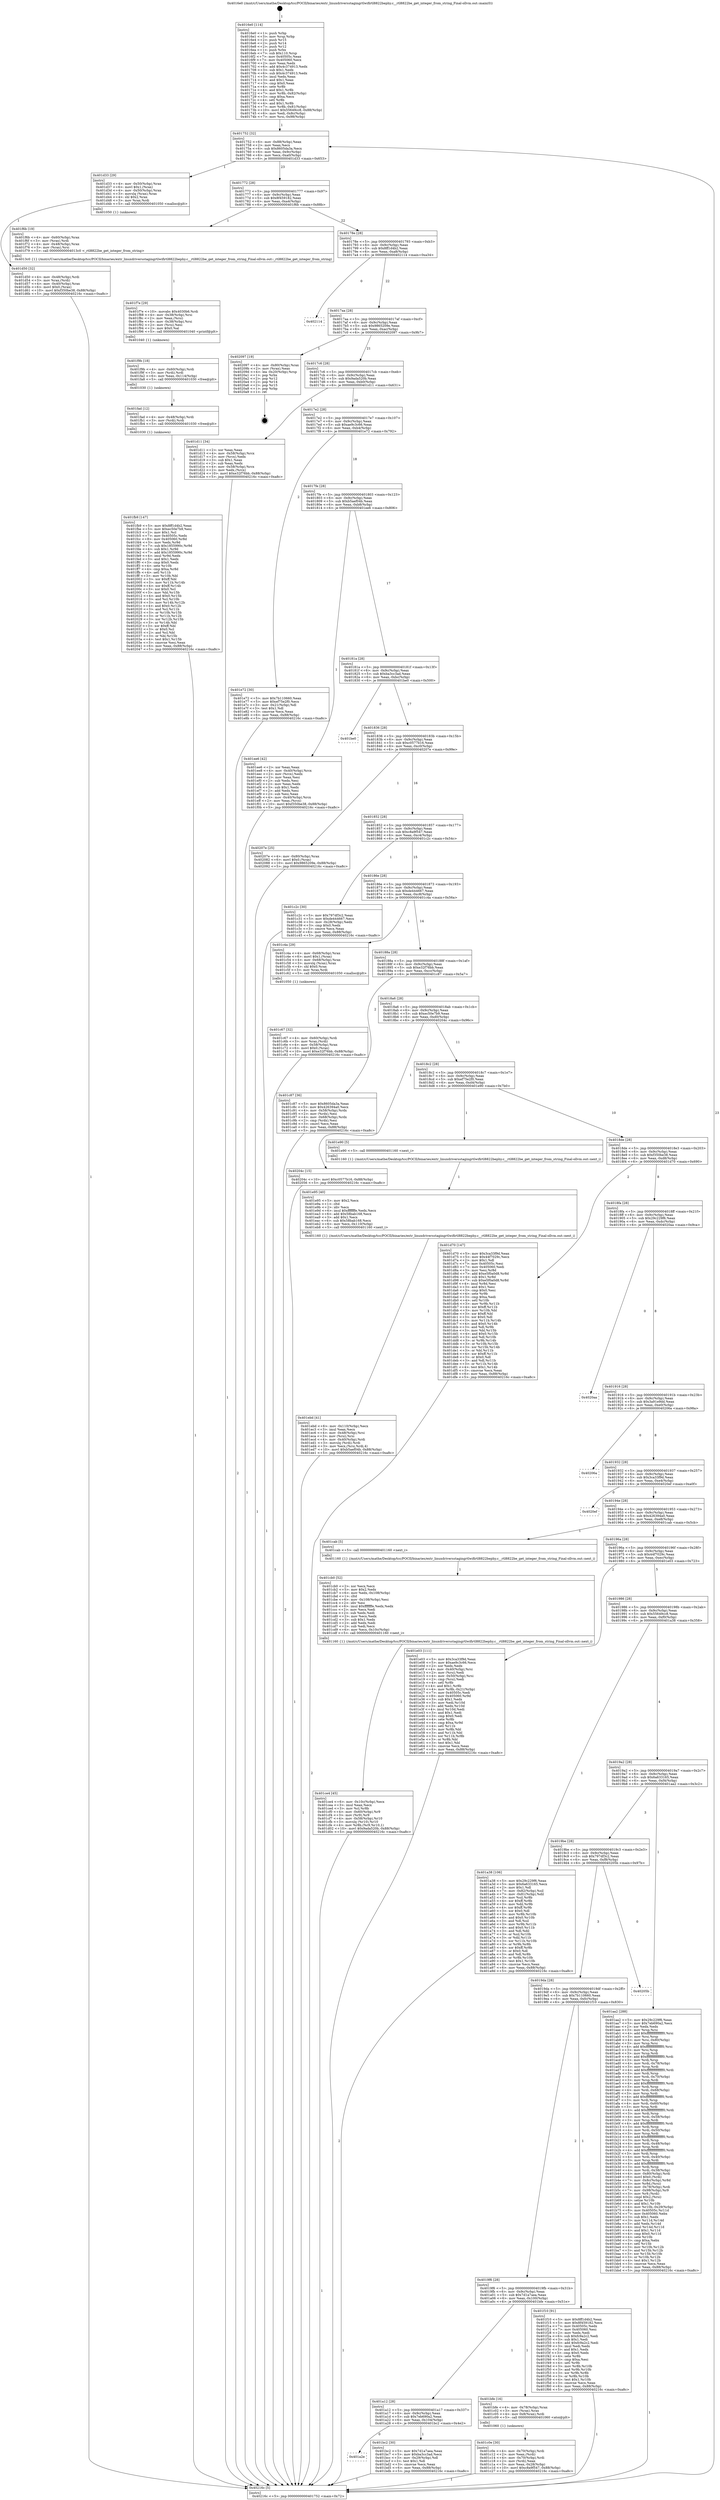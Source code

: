 digraph "0x4016e0" {
  label = "0x4016e0 (/mnt/c/Users/mathe/Desktop/tcc/POCII/binaries/extr_linuxdriversstagingrtlwifirtl8822bephy.c__rtl8822be_get_integer_from_string_Final-ollvm.out::main(0))"
  labelloc = "t"
  node[shape=record]

  Entry [label="",width=0.3,height=0.3,shape=circle,fillcolor=black,style=filled]
  "0x401752" [label="{
     0x401752 [32]\l
     | [instrs]\l
     &nbsp;&nbsp;0x401752 \<+6\>: mov -0x88(%rbp),%eax\l
     &nbsp;&nbsp;0x401758 \<+2\>: mov %eax,%ecx\l
     &nbsp;&nbsp;0x40175a \<+6\>: sub $0x8605da3a,%ecx\l
     &nbsp;&nbsp;0x401760 \<+6\>: mov %eax,-0x9c(%rbp)\l
     &nbsp;&nbsp;0x401766 \<+6\>: mov %ecx,-0xa0(%rbp)\l
     &nbsp;&nbsp;0x40176c \<+6\>: je 0000000000401d33 \<main+0x653\>\l
  }"]
  "0x401d33" [label="{
     0x401d33 [29]\l
     | [instrs]\l
     &nbsp;&nbsp;0x401d33 \<+4\>: mov -0x50(%rbp),%rax\l
     &nbsp;&nbsp;0x401d37 \<+6\>: movl $0x1,(%rax)\l
     &nbsp;&nbsp;0x401d3d \<+4\>: mov -0x50(%rbp),%rax\l
     &nbsp;&nbsp;0x401d41 \<+3\>: movslq (%rax),%rax\l
     &nbsp;&nbsp;0x401d44 \<+4\>: shl $0x2,%rax\l
     &nbsp;&nbsp;0x401d48 \<+3\>: mov %rax,%rdi\l
     &nbsp;&nbsp;0x401d4b \<+5\>: call 0000000000401050 \<malloc@plt\>\l
     | [calls]\l
     &nbsp;&nbsp;0x401050 \{1\} (unknown)\l
  }"]
  "0x401772" [label="{
     0x401772 [28]\l
     | [instrs]\l
     &nbsp;&nbsp;0x401772 \<+5\>: jmp 0000000000401777 \<main+0x97\>\l
     &nbsp;&nbsp;0x401777 \<+6\>: mov -0x9c(%rbp),%eax\l
     &nbsp;&nbsp;0x40177d \<+5\>: sub $0x8f459182,%eax\l
     &nbsp;&nbsp;0x401782 \<+6\>: mov %eax,-0xa4(%rbp)\l
     &nbsp;&nbsp;0x401788 \<+6\>: je 0000000000401f6b \<main+0x88b\>\l
  }"]
  Exit [label="",width=0.3,height=0.3,shape=circle,fillcolor=black,style=filled,peripheries=2]
  "0x401f6b" [label="{
     0x401f6b [19]\l
     | [instrs]\l
     &nbsp;&nbsp;0x401f6b \<+4\>: mov -0x60(%rbp),%rax\l
     &nbsp;&nbsp;0x401f6f \<+3\>: mov (%rax),%rdi\l
     &nbsp;&nbsp;0x401f72 \<+4\>: mov -0x48(%rbp),%rax\l
     &nbsp;&nbsp;0x401f76 \<+3\>: mov (%rax),%rsi\l
     &nbsp;&nbsp;0x401f79 \<+5\>: call 00000000004013c0 \<_rtl8822be_get_integer_from_string\>\l
     | [calls]\l
     &nbsp;&nbsp;0x4013c0 \{1\} (/mnt/c/Users/mathe/Desktop/tcc/POCII/binaries/extr_linuxdriversstagingrtlwifirtl8822bephy.c__rtl8822be_get_integer_from_string_Final-ollvm.out::_rtl8822be_get_integer_from_string)\l
  }"]
  "0x40178e" [label="{
     0x40178e [28]\l
     | [instrs]\l
     &nbsp;&nbsp;0x40178e \<+5\>: jmp 0000000000401793 \<main+0xb3\>\l
     &nbsp;&nbsp;0x401793 \<+6\>: mov -0x9c(%rbp),%eax\l
     &nbsp;&nbsp;0x401799 \<+5\>: sub $0x8ff1d4b2,%eax\l
     &nbsp;&nbsp;0x40179e \<+6\>: mov %eax,-0xa8(%rbp)\l
     &nbsp;&nbsp;0x4017a4 \<+6\>: je 0000000000402114 \<main+0xa34\>\l
  }"]
  "0x401fb9" [label="{
     0x401fb9 [147]\l
     | [instrs]\l
     &nbsp;&nbsp;0x401fb9 \<+5\>: mov $0x8ff1d4b2,%eax\l
     &nbsp;&nbsp;0x401fbe \<+5\>: mov $0xec50e7b9,%esi\l
     &nbsp;&nbsp;0x401fc3 \<+2\>: mov $0x1,%cl\l
     &nbsp;&nbsp;0x401fc5 \<+7\>: mov 0x40505c,%edx\l
     &nbsp;&nbsp;0x401fcc \<+8\>: mov 0x405060,%r8d\l
     &nbsp;&nbsp;0x401fd4 \<+3\>: mov %edx,%r9d\l
     &nbsp;&nbsp;0x401fd7 \<+7\>: sub $0x1855990c,%r9d\l
     &nbsp;&nbsp;0x401fde \<+4\>: sub $0x1,%r9d\l
     &nbsp;&nbsp;0x401fe2 \<+7\>: add $0x1855990c,%r9d\l
     &nbsp;&nbsp;0x401fe9 \<+4\>: imul %r9d,%edx\l
     &nbsp;&nbsp;0x401fed \<+3\>: and $0x1,%edx\l
     &nbsp;&nbsp;0x401ff0 \<+3\>: cmp $0x0,%edx\l
     &nbsp;&nbsp;0x401ff3 \<+4\>: sete %r10b\l
     &nbsp;&nbsp;0x401ff7 \<+4\>: cmp $0xa,%r8d\l
     &nbsp;&nbsp;0x401ffb \<+4\>: setl %r11b\l
     &nbsp;&nbsp;0x401fff \<+3\>: mov %r10b,%bl\l
     &nbsp;&nbsp;0x402002 \<+3\>: xor $0xff,%bl\l
     &nbsp;&nbsp;0x402005 \<+3\>: mov %r11b,%r14b\l
     &nbsp;&nbsp;0x402008 \<+4\>: xor $0xff,%r14b\l
     &nbsp;&nbsp;0x40200c \<+3\>: xor $0x0,%cl\l
     &nbsp;&nbsp;0x40200f \<+3\>: mov %bl,%r15b\l
     &nbsp;&nbsp;0x402012 \<+4\>: and $0x0,%r15b\l
     &nbsp;&nbsp;0x402016 \<+3\>: and %cl,%r10b\l
     &nbsp;&nbsp;0x402019 \<+3\>: mov %r14b,%r12b\l
     &nbsp;&nbsp;0x40201c \<+4\>: and $0x0,%r12b\l
     &nbsp;&nbsp;0x402020 \<+3\>: and %cl,%r11b\l
     &nbsp;&nbsp;0x402023 \<+3\>: or %r10b,%r15b\l
     &nbsp;&nbsp;0x402026 \<+3\>: or %r11b,%r12b\l
     &nbsp;&nbsp;0x402029 \<+3\>: xor %r12b,%r15b\l
     &nbsp;&nbsp;0x40202c \<+3\>: or %r14b,%bl\l
     &nbsp;&nbsp;0x40202f \<+3\>: xor $0xff,%bl\l
     &nbsp;&nbsp;0x402032 \<+3\>: or $0x0,%cl\l
     &nbsp;&nbsp;0x402035 \<+2\>: and %cl,%bl\l
     &nbsp;&nbsp;0x402037 \<+3\>: or %bl,%r15b\l
     &nbsp;&nbsp;0x40203a \<+4\>: test $0x1,%r15b\l
     &nbsp;&nbsp;0x40203e \<+3\>: cmovne %esi,%eax\l
     &nbsp;&nbsp;0x402041 \<+6\>: mov %eax,-0x88(%rbp)\l
     &nbsp;&nbsp;0x402047 \<+5\>: jmp 000000000040216c \<main+0xa8c\>\l
  }"]
  "0x402114" [label="{
     0x402114\l
  }", style=dashed]
  "0x4017aa" [label="{
     0x4017aa [28]\l
     | [instrs]\l
     &nbsp;&nbsp;0x4017aa \<+5\>: jmp 00000000004017af \<main+0xcf\>\l
     &nbsp;&nbsp;0x4017af \<+6\>: mov -0x9c(%rbp),%eax\l
     &nbsp;&nbsp;0x4017b5 \<+5\>: sub $0x9865209e,%eax\l
     &nbsp;&nbsp;0x4017ba \<+6\>: mov %eax,-0xac(%rbp)\l
     &nbsp;&nbsp;0x4017c0 \<+6\>: je 0000000000402097 \<main+0x9b7\>\l
  }"]
  "0x401fad" [label="{
     0x401fad [12]\l
     | [instrs]\l
     &nbsp;&nbsp;0x401fad \<+4\>: mov -0x48(%rbp),%rdi\l
     &nbsp;&nbsp;0x401fb1 \<+3\>: mov (%rdi),%rdi\l
     &nbsp;&nbsp;0x401fb4 \<+5\>: call 0000000000401030 \<free@plt\>\l
     | [calls]\l
     &nbsp;&nbsp;0x401030 \{1\} (unknown)\l
  }"]
  "0x402097" [label="{
     0x402097 [19]\l
     | [instrs]\l
     &nbsp;&nbsp;0x402097 \<+4\>: mov -0x80(%rbp),%rax\l
     &nbsp;&nbsp;0x40209b \<+2\>: mov (%rax),%eax\l
     &nbsp;&nbsp;0x40209d \<+4\>: lea -0x20(%rbp),%rsp\l
     &nbsp;&nbsp;0x4020a1 \<+1\>: pop %rbx\l
     &nbsp;&nbsp;0x4020a2 \<+2\>: pop %r12\l
     &nbsp;&nbsp;0x4020a4 \<+2\>: pop %r14\l
     &nbsp;&nbsp;0x4020a6 \<+2\>: pop %r15\l
     &nbsp;&nbsp;0x4020a8 \<+1\>: pop %rbp\l
     &nbsp;&nbsp;0x4020a9 \<+1\>: ret\l
  }"]
  "0x4017c6" [label="{
     0x4017c6 [28]\l
     | [instrs]\l
     &nbsp;&nbsp;0x4017c6 \<+5\>: jmp 00000000004017cb \<main+0xeb\>\l
     &nbsp;&nbsp;0x4017cb \<+6\>: mov -0x9c(%rbp),%eax\l
     &nbsp;&nbsp;0x4017d1 \<+5\>: sub $0x9ada520b,%eax\l
     &nbsp;&nbsp;0x4017d6 \<+6\>: mov %eax,-0xb0(%rbp)\l
     &nbsp;&nbsp;0x4017dc \<+6\>: je 0000000000401d11 \<main+0x631\>\l
  }"]
  "0x401f9b" [label="{
     0x401f9b [18]\l
     | [instrs]\l
     &nbsp;&nbsp;0x401f9b \<+4\>: mov -0x60(%rbp),%rdi\l
     &nbsp;&nbsp;0x401f9f \<+3\>: mov (%rdi),%rdi\l
     &nbsp;&nbsp;0x401fa2 \<+6\>: mov %eax,-0x114(%rbp)\l
     &nbsp;&nbsp;0x401fa8 \<+5\>: call 0000000000401030 \<free@plt\>\l
     | [calls]\l
     &nbsp;&nbsp;0x401030 \{1\} (unknown)\l
  }"]
  "0x401d11" [label="{
     0x401d11 [34]\l
     | [instrs]\l
     &nbsp;&nbsp;0x401d11 \<+2\>: xor %eax,%eax\l
     &nbsp;&nbsp;0x401d13 \<+4\>: mov -0x58(%rbp),%rcx\l
     &nbsp;&nbsp;0x401d17 \<+2\>: mov (%rcx),%edx\l
     &nbsp;&nbsp;0x401d19 \<+3\>: sub $0x1,%eax\l
     &nbsp;&nbsp;0x401d1c \<+2\>: sub %eax,%edx\l
     &nbsp;&nbsp;0x401d1e \<+4\>: mov -0x58(%rbp),%rcx\l
     &nbsp;&nbsp;0x401d22 \<+2\>: mov %edx,(%rcx)\l
     &nbsp;&nbsp;0x401d24 \<+10\>: movl $0xe32f76bb,-0x88(%rbp)\l
     &nbsp;&nbsp;0x401d2e \<+5\>: jmp 000000000040216c \<main+0xa8c\>\l
  }"]
  "0x4017e2" [label="{
     0x4017e2 [28]\l
     | [instrs]\l
     &nbsp;&nbsp;0x4017e2 \<+5\>: jmp 00000000004017e7 \<main+0x107\>\l
     &nbsp;&nbsp;0x4017e7 \<+6\>: mov -0x9c(%rbp),%eax\l
     &nbsp;&nbsp;0x4017ed \<+5\>: sub $0xae9c3c66,%eax\l
     &nbsp;&nbsp;0x4017f2 \<+6\>: mov %eax,-0xb4(%rbp)\l
     &nbsp;&nbsp;0x4017f8 \<+6\>: je 0000000000401e72 \<main+0x792\>\l
  }"]
  "0x401f7e" [label="{
     0x401f7e [29]\l
     | [instrs]\l
     &nbsp;&nbsp;0x401f7e \<+10\>: movabs $0x4030b6,%rdi\l
     &nbsp;&nbsp;0x401f88 \<+4\>: mov -0x38(%rbp),%rsi\l
     &nbsp;&nbsp;0x401f8c \<+2\>: mov %eax,(%rsi)\l
     &nbsp;&nbsp;0x401f8e \<+4\>: mov -0x38(%rbp),%rsi\l
     &nbsp;&nbsp;0x401f92 \<+2\>: mov (%rsi),%esi\l
     &nbsp;&nbsp;0x401f94 \<+2\>: mov $0x0,%al\l
     &nbsp;&nbsp;0x401f96 \<+5\>: call 0000000000401040 \<printf@plt\>\l
     | [calls]\l
     &nbsp;&nbsp;0x401040 \{1\} (unknown)\l
  }"]
  "0x401e72" [label="{
     0x401e72 [30]\l
     | [instrs]\l
     &nbsp;&nbsp;0x401e72 \<+5\>: mov $0x7b110660,%eax\l
     &nbsp;&nbsp;0x401e77 \<+5\>: mov $0xef75e2f0,%ecx\l
     &nbsp;&nbsp;0x401e7c \<+3\>: mov -0x21(%rbp),%dl\l
     &nbsp;&nbsp;0x401e7f \<+3\>: test $0x1,%dl\l
     &nbsp;&nbsp;0x401e82 \<+3\>: cmovne %ecx,%eax\l
     &nbsp;&nbsp;0x401e85 \<+6\>: mov %eax,-0x88(%rbp)\l
     &nbsp;&nbsp;0x401e8b \<+5\>: jmp 000000000040216c \<main+0xa8c\>\l
  }"]
  "0x4017fe" [label="{
     0x4017fe [28]\l
     | [instrs]\l
     &nbsp;&nbsp;0x4017fe \<+5\>: jmp 0000000000401803 \<main+0x123\>\l
     &nbsp;&nbsp;0x401803 \<+6\>: mov -0x9c(%rbp),%eax\l
     &nbsp;&nbsp;0x401809 \<+5\>: sub $0xb5aef04b,%eax\l
     &nbsp;&nbsp;0x40180e \<+6\>: mov %eax,-0xb8(%rbp)\l
     &nbsp;&nbsp;0x401814 \<+6\>: je 0000000000401ee6 \<main+0x806\>\l
  }"]
  "0x401ebd" [label="{
     0x401ebd [41]\l
     | [instrs]\l
     &nbsp;&nbsp;0x401ebd \<+6\>: mov -0x110(%rbp),%ecx\l
     &nbsp;&nbsp;0x401ec3 \<+3\>: imul %eax,%ecx\l
     &nbsp;&nbsp;0x401ec6 \<+4\>: mov -0x48(%rbp),%rsi\l
     &nbsp;&nbsp;0x401eca \<+3\>: mov (%rsi),%rsi\l
     &nbsp;&nbsp;0x401ecd \<+4\>: mov -0x40(%rbp),%rdi\l
     &nbsp;&nbsp;0x401ed1 \<+3\>: movslq (%rdi),%rdi\l
     &nbsp;&nbsp;0x401ed4 \<+3\>: mov %ecx,(%rsi,%rdi,4)\l
     &nbsp;&nbsp;0x401ed7 \<+10\>: movl $0xb5aef04b,-0x88(%rbp)\l
     &nbsp;&nbsp;0x401ee1 \<+5\>: jmp 000000000040216c \<main+0xa8c\>\l
  }"]
  "0x401ee6" [label="{
     0x401ee6 [42]\l
     | [instrs]\l
     &nbsp;&nbsp;0x401ee6 \<+2\>: xor %eax,%eax\l
     &nbsp;&nbsp;0x401ee8 \<+4\>: mov -0x40(%rbp),%rcx\l
     &nbsp;&nbsp;0x401eec \<+2\>: mov (%rcx),%edx\l
     &nbsp;&nbsp;0x401eee \<+2\>: mov %eax,%esi\l
     &nbsp;&nbsp;0x401ef0 \<+2\>: sub %edx,%esi\l
     &nbsp;&nbsp;0x401ef2 \<+2\>: mov %eax,%edx\l
     &nbsp;&nbsp;0x401ef4 \<+3\>: sub $0x1,%edx\l
     &nbsp;&nbsp;0x401ef7 \<+2\>: add %edx,%esi\l
     &nbsp;&nbsp;0x401ef9 \<+2\>: sub %esi,%eax\l
     &nbsp;&nbsp;0x401efb \<+4\>: mov -0x40(%rbp),%rcx\l
     &nbsp;&nbsp;0x401eff \<+2\>: mov %eax,(%rcx)\l
     &nbsp;&nbsp;0x401f01 \<+10\>: movl $0xf350be38,-0x88(%rbp)\l
     &nbsp;&nbsp;0x401f0b \<+5\>: jmp 000000000040216c \<main+0xa8c\>\l
  }"]
  "0x40181a" [label="{
     0x40181a [28]\l
     | [instrs]\l
     &nbsp;&nbsp;0x40181a \<+5\>: jmp 000000000040181f \<main+0x13f\>\l
     &nbsp;&nbsp;0x40181f \<+6\>: mov -0x9c(%rbp),%eax\l
     &nbsp;&nbsp;0x401825 \<+5\>: sub $0xba3cc3ad,%eax\l
     &nbsp;&nbsp;0x40182a \<+6\>: mov %eax,-0xbc(%rbp)\l
     &nbsp;&nbsp;0x401830 \<+6\>: je 0000000000401be0 \<main+0x500\>\l
  }"]
  "0x401e95" [label="{
     0x401e95 [40]\l
     | [instrs]\l
     &nbsp;&nbsp;0x401e95 \<+5\>: mov $0x2,%ecx\l
     &nbsp;&nbsp;0x401e9a \<+1\>: cltd\l
     &nbsp;&nbsp;0x401e9b \<+2\>: idiv %ecx\l
     &nbsp;&nbsp;0x401e9d \<+6\>: imul $0xfffffffe,%edx,%ecx\l
     &nbsp;&nbsp;0x401ea3 \<+6\>: add $0x58bab168,%ecx\l
     &nbsp;&nbsp;0x401ea9 \<+3\>: add $0x1,%ecx\l
     &nbsp;&nbsp;0x401eac \<+6\>: sub $0x58bab168,%ecx\l
     &nbsp;&nbsp;0x401eb2 \<+6\>: mov %ecx,-0x110(%rbp)\l
     &nbsp;&nbsp;0x401eb8 \<+5\>: call 0000000000401160 \<next_i\>\l
     | [calls]\l
     &nbsp;&nbsp;0x401160 \{1\} (/mnt/c/Users/mathe/Desktop/tcc/POCII/binaries/extr_linuxdriversstagingrtlwifirtl8822bephy.c__rtl8822be_get_integer_from_string_Final-ollvm.out::next_i)\l
  }"]
  "0x401be0" [label="{
     0x401be0\l
  }", style=dashed]
  "0x401836" [label="{
     0x401836 [28]\l
     | [instrs]\l
     &nbsp;&nbsp;0x401836 \<+5\>: jmp 000000000040183b \<main+0x15b\>\l
     &nbsp;&nbsp;0x40183b \<+6\>: mov -0x9c(%rbp),%eax\l
     &nbsp;&nbsp;0x401841 \<+5\>: sub $0xc0577b16,%eax\l
     &nbsp;&nbsp;0x401846 \<+6\>: mov %eax,-0xc0(%rbp)\l
     &nbsp;&nbsp;0x40184c \<+6\>: je 000000000040207e \<main+0x99e\>\l
  }"]
  "0x401d50" [label="{
     0x401d50 [32]\l
     | [instrs]\l
     &nbsp;&nbsp;0x401d50 \<+4\>: mov -0x48(%rbp),%rdi\l
     &nbsp;&nbsp;0x401d54 \<+3\>: mov %rax,(%rdi)\l
     &nbsp;&nbsp;0x401d57 \<+4\>: mov -0x40(%rbp),%rax\l
     &nbsp;&nbsp;0x401d5b \<+6\>: movl $0x0,(%rax)\l
     &nbsp;&nbsp;0x401d61 \<+10\>: movl $0xf350be38,-0x88(%rbp)\l
     &nbsp;&nbsp;0x401d6b \<+5\>: jmp 000000000040216c \<main+0xa8c\>\l
  }"]
  "0x40207e" [label="{
     0x40207e [25]\l
     | [instrs]\l
     &nbsp;&nbsp;0x40207e \<+4\>: mov -0x80(%rbp),%rax\l
     &nbsp;&nbsp;0x402082 \<+6\>: movl $0x0,(%rax)\l
     &nbsp;&nbsp;0x402088 \<+10\>: movl $0x9865209e,-0x88(%rbp)\l
     &nbsp;&nbsp;0x402092 \<+5\>: jmp 000000000040216c \<main+0xa8c\>\l
  }"]
  "0x401852" [label="{
     0x401852 [28]\l
     | [instrs]\l
     &nbsp;&nbsp;0x401852 \<+5\>: jmp 0000000000401857 \<main+0x177\>\l
     &nbsp;&nbsp;0x401857 \<+6\>: mov -0x9c(%rbp),%eax\l
     &nbsp;&nbsp;0x40185d \<+5\>: sub $0xc8a9f547,%eax\l
     &nbsp;&nbsp;0x401862 \<+6\>: mov %eax,-0xc4(%rbp)\l
     &nbsp;&nbsp;0x401868 \<+6\>: je 0000000000401c2c \<main+0x54c\>\l
  }"]
  "0x401ce4" [label="{
     0x401ce4 [45]\l
     | [instrs]\l
     &nbsp;&nbsp;0x401ce4 \<+6\>: mov -0x10c(%rbp),%ecx\l
     &nbsp;&nbsp;0x401cea \<+3\>: imul %eax,%ecx\l
     &nbsp;&nbsp;0x401ced \<+3\>: mov %cl,%r8b\l
     &nbsp;&nbsp;0x401cf0 \<+4\>: mov -0x60(%rbp),%r9\l
     &nbsp;&nbsp;0x401cf4 \<+3\>: mov (%r9),%r9\l
     &nbsp;&nbsp;0x401cf7 \<+4\>: mov -0x58(%rbp),%r10\l
     &nbsp;&nbsp;0x401cfb \<+3\>: movslq (%r10),%r10\l
     &nbsp;&nbsp;0x401cfe \<+4\>: mov %r8b,(%r9,%r10,1)\l
     &nbsp;&nbsp;0x401d02 \<+10\>: movl $0x9ada520b,-0x88(%rbp)\l
     &nbsp;&nbsp;0x401d0c \<+5\>: jmp 000000000040216c \<main+0xa8c\>\l
  }"]
  "0x401c2c" [label="{
     0x401c2c [30]\l
     | [instrs]\l
     &nbsp;&nbsp;0x401c2c \<+5\>: mov $0x797df3c2,%eax\l
     &nbsp;&nbsp;0x401c31 \<+5\>: mov $0xde444667,%ecx\l
     &nbsp;&nbsp;0x401c36 \<+3\>: mov -0x28(%rbp),%edx\l
     &nbsp;&nbsp;0x401c39 \<+3\>: cmp $0x0,%edx\l
     &nbsp;&nbsp;0x401c3c \<+3\>: cmove %ecx,%eax\l
     &nbsp;&nbsp;0x401c3f \<+6\>: mov %eax,-0x88(%rbp)\l
     &nbsp;&nbsp;0x401c45 \<+5\>: jmp 000000000040216c \<main+0xa8c\>\l
  }"]
  "0x40186e" [label="{
     0x40186e [28]\l
     | [instrs]\l
     &nbsp;&nbsp;0x40186e \<+5\>: jmp 0000000000401873 \<main+0x193\>\l
     &nbsp;&nbsp;0x401873 \<+6\>: mov -0x9c(%rbp),%eax\l
     &nbsp;&nbsp;0x401879 \<+5\>: sub $0xde444667,%eax\l
     &nbsp;&nbsp;0x40187e \<+6\>: mov %eax,-0xc8(%rbp)\l
     &nbsp;&nbsp;0x401884 \<+6\>: je 0000000000401c4a \<main+0x56a\>\l
  }"]
  "0x401cb0" [label="{
     0x401cb0 [52]\l
     | [instrs]\l
     &nbsp;&nbsp;0x401cb0 \<+2\>: xor %ecx,%ecx\l
     &nbsp;&nbsp;0x401cb2 \<+5\>: mov $0x2,%edx\l
     &nbsp;&nbsp;0x401cb7 \<+6\>: mov %edx,-0x108(%rbp)\l
     &nbsp;&nbsp;0x401cbd \<+1\>: cltd\l
     &nbsp;&nbsp;0x401cbe \<+6\>: mov -0x108(%rbp),%esi\l
     &nbsp;&nbsp;0x401cc4 \<+2\>: idiv %esi\l
     &nbsp;&nbsp;0x401cc6 \<+6\>: imul $0xfffffffe,%edx,%edx\l
     &nbsp;&nbsp;0x401ccc \<+2\>: mov %ecx,%edi\l
     &nbsp;&nbsp;0x401cce \<+2\>: sub %edx,%edi\l
     &nbsp;&nbsp;0x401cd0 \<+2\>: mov %ecx,%edx\l
     &nbsp;&nbsp;0x401cd2 \<+3\>: sub $0x1,%edx\l
     &nbsp;&nbsp;0x401cd5 \<+2\>: add %edx,%edi\l
     &nbsp;&nbsp;0x401cd7 \<+2\>: sub %edi,%ecx\l
     &nbsp;&nbsp;0x401cd9 \<+6\>: mov %ecx,-0x10c(%rbp)\l
     &nbsp;&nbsp;0x401cdf \<+5\>: call 0000000000401160 \<next_i\>\l
     | [calls]\l
     &nbsp;&nbsp;0x401160 \{1\} (/mnt/c/Users/mathe/Desktop/tcc/POCII/binaries/extr_linuxdriversstagingrtlwifirtl8822bephy.c__rtl8822be_get_integer_from_string_Final-ollvm.out::next_i)\l
  }"]
  "0x401c4a" [label="{
     0x401c4a [29]\l
     | [instrs]\l
     &nbsp;&nbsp;0x401c4a \<+4\>: mov -0x68(%rbp),%rax\l
     &nbsp;&nbsp;0x401c4e \<+6\>: movl $0x1,(%rax)\l
     &nbsp;&nbsp;0x401c54 \<+4\>: mov -0x68(%rbp),%rax\l
     &nbsp;&nbsp;0x401c58 \<+3\>: movslq (%rax),%rax\l
     &nbsp;&nbsp;0x401c5b \<+4\>: shl $0x0,%rax\l
     &nbsp;&nbsp;0x401c5f \<+3\>: mov %rax,%rdi\l
     &nbsp;&nbsp;0x401c62 \<+5\>: call 0000000000401050 \<malloc@plt\>\l
     | [calls]\l
     &nbsp;&nbsp;0x401050 \{1\} (unknown)\l
  }"]
  "0x40188a" [label="{
     0x40188a [28]\l
     | [instrs]\l
     &nbsp;&nbsp;0x40188a \<+5\>: jmp 000000000040188f \<main+0x1af\>\l
     &nbsp;&nbsp;0x40188f \<+6\>: mov -0x9c(%rbp),%eax\l
     &nbsp;&nbsp;0x401895 \<+5\>: sub $0xe32f76bb,%eax\l
     &nbsp;&nbsp;0x40189a \<+6\>: mov %eax,-0xcc(%rbp)\l
     &nbsp;&nbsp;0x4018a0 \<+6\>: je 0000000000401c87 \<main+0x5a7\>\l
  }"]
  "0x401c67" [label="{
     0x401c67 [32]\l
     | [instrs]\l
     &nbsp;&nbsp;0x401c67 \<+4\>: mov -0x60(%rbp),%rdi\l
     &nbsp;&nbsp;0x401c6b \<+3\>: mov %rax,(%rdi)\l
     &nbsp;&nbsp;0x401c6e \<+4\>: mov -0x58(%rbp),%rax\l
     &nbsp;&nbsp;0x401c72 \<+6\>: movl $0x0,(%rax)\l
     &nbsp;&nbsp;0x401c78 \<+10\>: movl $0xe32f76bb,-0x88(%rbp)\l
     &nbsp;&nbsp;0x401c82 \<+5\>: jmp 000000000040216c \<main+0xa8c\>\l
  }"]
  "0x401c87" [label="{
     0x401c87 [36]\l
     | [instrs]\l
     &nbsp;&nbsp;0x401c87 \<+5\>: mov $0x8605da3a,%eax\l
     &nbsp;&nbsp;0x401c8c \<+5\>: mov $0x426394a0,%ecx\l
     &nbsp;&nbsp;0x401c91 \<+4\>: mov -0x58(%rbp),%rdx\l
     &nbsp;&nbsp;0x401c95 \<+2\>: mov (%rdx),%esi\l
     &nbsp;&nbsp;0x401c97 \<+4\>: mov -0x68(%rbp),%rdx\l
     &nbsp;&nbsp;0x401c9b \<+2\>: cmp (%rdx),%esi\l
     &nbsp;&nbsp;0x401c9d \<+3\>: cmovl %ecx,%eax\l
     &nbsp;&nbsp;0x401ca0 \<+6\>: mov %eax,-0x88(%rbp)\l
     &nbsp;&nbsp;0x401ca6 \<+5\>: jmp 000000000040216c \<main+0xa8c\>\l
  }"]
  "0x4018a6" [label="{
     0x4018a6 [28]\l
     | [instrs]\l
     &nbsp;&nbsp;0x4018a6 \<+5\>: jmp 00000000004018ab \<main+0x1cb\>\l
     &nbsp;&nbsp;0x4018ab \<+6\>: mov -0x9c(%rbp),%eax\l
     &nbsp;&nbsp;0x4018b1 \<+5\>: sub $0xec50e7b9,%eax\l
     &nbsp;&nbsp;0x4018b6 \<+6\>: mov %eax,-0xd0(%rbp)\l
     &nbsp;&nbsp;0x4018bc \<+6\>: je 000000000040204c \<main+0x96c\>\l
  }"]
  "0x401c0e" [label="{
     0x401c0e [30]\l
     | [instrs]\l
     &nbsp;&nbsp;0x401c0e \<+4\>: mov -0x70(%rbp),%rdi\l
     &nbsp;&nbsp;0x401c12 \<+2\>: mov %eax,(%rdi)\l
     &nbsp;&nbsp;0x401c14 \<+4\>: mov -0x70(%rbp),%rdi\l
     &nbsp;&nbsp;0x401c18 \<+2\>: mov (%rdi),%eax\l
     &nbsp;&nbsp;0x401c1a \<+3\>: mov %eax,-0x28(%rbp)\l
     &nbsp;&nbsp;0x401c1d \<+10\>: movl $0xc8a9f547,-0x88(%rbp)\l
     &nbsp;&nbsp;0x401c27 \<+5\>: jmp 000000000040216c \<main+0xa8c\>\l
  }"]
  "0x40204c" [label="{
     0x40204c [15]\l
     | [instrs]\l
     &nbsp;&nbsp;0x40204c \<+10\>: movl $0xc0577b16,-0x88(%rbp)\l
     &nbsp;&nbsp;0x402056 \<+5\>: jmp 000000000040216c \<main+0xa8c\>\l
  }"]
  "0x4018c2" [label="{
     0x4018c2 [28]\l
     | [instrs]\l
     &nbsp;&nbsp;0x4018c2 \<+5\>: jmp 00000000004018c7 \<main+0x1e7\>\l
     &nbsp;&nbsp;0x4018c7 \<+6\>: mov -0x9c(%rbp),%eax\l
     &nbsp;&nbsp;0x4018cd \<+5\>: sub $0xef75e2f0,%eax\l
     &nbsp;&nbsp;0x4018d2 \<+6\>: mov %eax,-0xd4(%rbp)\l
     &nbsp;&nbsp;0x4018d8 \<+6\>: je 0000000000401e90 \<main+0x7b0\>\l
  }"]
  "0x401a2e" [label="{
     0x401a2e\l
  }", style=dashed]
  "0x401e90" [label="{
     0x401e90 [5]\l
     | [instrs]\l
     &nbsp;&nbsp;0x401e90 \<+5\>: call 0000000000401160 \<next_i\>\l
     | [calls]\l
     &nbsp;&nbsp;0x401160 \{1\} (/mnt/c/Users/mathe/Desktop/tcc/POCII/binaries/extr_linuxdriversstagingrtlwifirtl8822bephy.c__rtl8822be_get_integer_from_string_Final-ollvm.out::next_i)\l
  }"]
  "0x4018de" [label="{
     0x4018de [28]\l
     | [instrs]\l
     &nbsp;&nbsp;0x4018de \<+5\>: jmp 00000000004018e3 \<main+0x203\>\l
     &nbsp;&nbsp;0x4018e3 \<+6\>: mov -0x9c(%rbp),%eax\l
     &nbsp;&nbsp;0x4018e9 \<+5\>: sub $0xf350be38,%eax\l
     &nbsp;&nbsp;0x4018ee \<+6\>: mov %eax,-0xd8(%rbp)\l
     &nbsp;&nbsp;0x4018f4 \<+6\>: je 0000000000401d70 \<main+0x690\>\l
  }"]
  "0x401bc2" [label="{
     0x401bc2 [30]\l
     | [instrs]\l
     &nbsp;&nbsp;0x401bc2 \<+5\>: mov $0x7d1a7aea,%eax\l
     &nbsp;&nbsp;0x401bc7 \<+5\>: mov $0xba3cc3ad,%ecx\l
     &nbsp;&nbsp;0x401bcc \<+3\>: mov -0x29(%rbp),%dl\l
     &nbsp;&nbsp;0x401bcf \<+3\>: test $0x1,%dl\l
     &nbsp;&nbsp;0x401bd2 \<+3\>: cmovne %ecx,%eax\l
     &nbsp;&nbsp;0x401bd5 \<+6\>: mov %eax,-0x88(%rbp)\l
     &nbsp;&nbsp;0x401bdb \<+5\>: jmp 000000000040216c \<main+0xa8c\>\l
  }"]
  "0x401d70" [label="{
     0x401d70 [147]\l
     | [instrs]\l
     &nbsp;&nbsp;0x401d70 \<+5\>: mov $0x3ca33f9d,%eax\l
     &nbsp;&nbsp;0x401d75 \<+5\>: mov $0x44f7029c,%ecx\l
     &nbsp;&nbsp;0x401d7a \<+2\>: mov $0x1,%dl\l
     &nbsp;&nbsp;0x401d7c \<+7\>: mov 0x40505c,%esi\l
     &nbsp;&nbsp;0x401d83 \<+7\>: mov 0x405060,%edi\l
     &nbsp;&nbsp;0x401d8a \<+3\>: mov %esi,%r8d\l
     &nbsp;&nbsp;0x401d8d \<+7\>: add $0xe5f0a0d8,%r8d\l
     &nbsp;&nbsp;0x401d94 \<+4\>: sub $0x1,%r8d\l
     &nbsp;&nbsp;0x401d98 \<+7\>: sub $0xe5f0a0d8,%r8d\l
     &nbsp;&nbsp;0x401d9f \<+4\>: imul %r8d,%esi\l
     &nbsp;&nbsp;0x401da3 \<+3\>: and $0x1,%esi\l
     &nbsp;&nbsp;0x401da6 \<+3\>: cmp $0x0,%esi\l
     &nbsp;&nbsp;0x401da9 \<+4\>: sete %r9b\l
     &nbsp;&nbsp;0x401dad \<+3\>: cmp $0xa,%edi\l
     &nbsp;&nbsp;0x401db0 \<+4\>: setl %r10b\l
     &nbsp;&nbsp;0x401db4 \<+3\>: mov %r9b,%r11b\l
     &nbsp;&nbsp;0x401db7 \<+4\>: xor $0xff,%r11b\l
     &nbsp;&nbsp;0x401dbb \<+3\>: mov %r10b,%bl\l
     &nbsp;&nbsp;0x401dbe \<+3\>: xor $0xff,%bl\l
     &nbsp;&nbsp;0x401dc1 \<+3\>: xor $0x0,%dl\l
     &nbsp;&nbsp;0x401dc4 \<+3\>: mov %r11b,%r14b\l
     &nbsp;&nbsp;0x401dc7 \<+4\>: and $0x0,%r14b\l
     &nbsp;&nbsp;0x401dcb \<+3\>: and %dl,%r9b\l
     &nbsp;&nbsp;0x401dce \<+3\>: mov %bl,%r15b\l
     &nbsp;&nbsp;0x401dd1 \<+4\>: and $0x0,%r15b\l
     &nbsp;&nbsp;0x401dd5 \<+3\>: and %dl,%r10b\l
     &nbsp;&nbsp;0x401dd8 \<+3\>: or %r9b,%r14b\l
     &nbsp;&nbsp;0x401ddb \<+3\>: or %r10b,%r15b\l
     &nbsp;&nbsp;0x401dde \<+3\>: xor %r15b,%r14b\l
     &nbsp;&nbsp;0x401de1 \<+3\>: or %bl,%r11b\l
     &nbsp;&nbsp;0x401de4 \<+4\>: xor $0xff,%r11b\l
     &nbsp;&nbsp;0x401de8 \<+3\>: or $0x0,%dl\l
     &nbsp;&nbsp;0x401deb \<+3\>: and %dl,%r11b\l
     &nbsp;&nbsp;0x401dee \<+3\>: or %r11b,%r14b\l
     &nbsp;&nbsp;0x401df1 \<+4\>: test $0x1,%r14b\l
     &nbsp;&nbsp;0x401df5 \<+3\>: cmovne %ecx,%eax\l
     &nbsp;&nbsp;0x401df8 \<+6\>: mov %eax,-0x88(%rbp)\l
     &nbsp;&nbsp;0x401dfe \<+5\>: jmp 000000000040216c \<main+0xa8c\>\l
  }"]
  "0x4018fa" [label="{
     0x4018fa [28]\l
     | [instrs]\l
     &nbsp;&nbsp;0x4018fa \<+5\>: jmp 00000000004018ff \<main+0x21f\>\l
     &nbsp;&nbsp;0x4018ff \<+6\>: mov -0x9c(%rbp),%eax\l
     &nbsp;&nbsp;0x401905 \<+5\>: sub $0x29c229f6,%eax\l
     &nbsp;&nbsp;0x40190a \<+6\>: mov %eax,-0xdc(%rbp)\l
     &nbsp;&nbsp;0x401910 \<+6\>: je 00000000004020aa \<main+0x9ca\>\l
  }"]
  "0x401a12" [label="{
     0x401a12 [28]\l
     | [instrs]\l
     &nbsp;&nbsp;0x401a12 \<+5\>: jmp 0000000000401a17 \<main+0x337\>\l
     &nbsp;&nbsp;0x401a17 \<+6\>: mov -0x9c(%rbp),%eax\l
     &nbsp;&nbsp;0x401a1d \<+5\>: sub $0x7eb690a2,%eax\l
     &nbsp;&nbsp;0x401a22 \<+6\>: mov %eax,-0x104(%rbp)\l
     &nbsp;&nbsp;0x401a28 \<+6\>: je 0000000000401bc2 \<main+0x4e2\>\l
  }"]
  "0x4020aa" [label="{
     0x4020aa\l
  }", style=dashed]
  "0x401916" [label="{
     0x401916 [28]\l
     | [instrs]\l
     &nbsp;&nbsp;0x401916 \<+5\>: jmp 000000000040191b \<main+0x23b\>\l
     &nbsp;&nbsp;0x40191b \<+6\>: mov -0x9c(%rbp),%eax\l
     &nbsp;&nbsp;0x401921 \<+5\>: sub $0x3a91e9dd,%eax\l
     &nbsp;&nbsp;0x401926 \<+6\>: mov %eax,-0xe0(%rbp)\l
     &nbsp;&nbsp;0x40192c \<+6\>: je 000000000040206a \<main+0x98a\>\l
  }"]
  "0x401bfe" [label="{
     0x401bfe [16]\l
     | [instrs]\l
     &nbsp;&nbsp;0x401bfe \<+4\>: mov -0x78(%rbp),%rax\l
     &nbsp;&nbsp;0x401c02 \<+3\>: mov (%rax),%rax\l
     &nbsp;&nbsp;0x401c05 \<+4\>: mov 0x8(%rax),%rdi\l
     &nbsp;&nbsp;0x401c09 \<+5\>: call 0000000000401060 \<atoi@plt\>\l
     | [calls]\l
     &nbsp;&nbsp;0x401060 \{1\} (unknown)\l
  }"]
  "0x40206a" [label="{
     0x40206a\l
  }", style=dashed]
  "0x401932" [label="{
     0x401932 [28]\l
     | [instrs]\l
     &nbsp;&nbsp;0x401932 \<+5\>: jmp 0000000000401937 \<main+0x257\>\l
     &nbsp;&nbsp;0x401937 \<+6\>: mov -0x9c(%rbp),%eax\l
     &nbsp;&nbsp;0x40193d \<+5\>: sub $0x3ca33f9d,%eax\l
     &nbsp;&nbsp;0x401942 \<+6\>: mov %eax,-0xe4(%rbp)\l
     &nbsp;&nbsp;0x401948 \<+6\>: je 00000000004020ef \<main+0xa0f\>\l
  }"]
  "0x4019f6" [label="{
     0x4019f6 [28]\l
     | [instrs]\l
     &nbsp;&nbsp;0x4019f6 \<+5\>: jmp 00000000004019fb \<main+0x31b\>\l
     &nbsp;&nbsp;0x4019fb \<+6\>: mov -0x9c(%rbp),%eax\l
     &nbsp;&nbsp;0x401a01 \<+5\>: sub $0x7d1a7aea,%eax\l
     &nbsp;&nbsp;0x401a06 \<+6\>: mov %eax,-0x100(%rbp)\l
     &nbsp;&nbsp;0x401a0c \<+6\>: je 0000000000401bfe \<main+0x51e\>\l
  }"]
  "0x4020ef" [label="{
     0x4020ef\l
  }", style=dashed]
  "0x40194e" [label="{
     0x40194e [28]\l
     | [instrs]\l
     &nbsp;&nbsp;0x40194e \<+5\>: jmp 0000000000401953 \<main+0x273\>\l
     &nbsp;&nbsp;0x401953 \<+6\>: mov -0x9c(%rbp),%eax\l
     &nbsp;&nbsp;0x401959 \<+5\>: sub $0x426394a0,%eax\l
     &nbsp;&nbsp;0x40195e \<+6\>: mov %eax,-0xe8(%rbp)\l
     &nbsp;&nbsp;0x401964 \<+6\>: je 0000000000401cab \<main+0x5cb\>\l
  }"]
  "0x401f10" [label="{
     0x401f10 [91]\l
     | [instrs]\l
     &nbsp;&nbsp;0x401f10 \<+5\>: mov $0x8ff1d4b2,%eax\l
     &nbsp;&nbsp;0x401f15 \<+5\>: mov $0x8f459182,%ecx\l
     &nbsp;&nbsp;0x401f1a \<+7\>: mov 0x40505c,%edx\l
     &nbsp;&nbsp;0x401f21 \<+7\>: mov 0x405060,%esi\l
     &nbsp;&nbsp;0x401f28 \<+2\>: mov %edx,%edi\l
     &nbsp;&nbsp;0x401f2a \<+6\>: sub $0xfc9a2c2,%edi\l
     &nbsp;&nbsp;0x401f30 \<+3\>: sub $0x1,%edi\l
     &nbsp;&nbsp;0x401f33 \<+6\>: add $0xfc9a2c2,%edi\l
     &nbsp;&nbsp;0x401f39 \<+3\>: imul %edi,%edx\l
     &nbsp;&nbsp;0x401f3c \<+3\>: and $0x1,%edx\l
     &nbsp;&nbsp;0x401f3f \<+3\>: cmp $0x0,%edx\l
     &nbsp;&nbsp;0x401f42 \<+4\>: sete %r8b\l
     &nbsp;&nbsp;0x401f46 \<+3\>: cmp $0xa,%esi\l
     &nbsp;&nbsp;0x401f49 \<+4\>: setl %r9b\l
     &nbsp;&nbsp;0x401f4d \<+3\>: mov %r8b,%r10b\l
     &nbsp;&nbsp;0x401f50 \<+3\>: and %r9b,%r10b\l
     &nbsp;&nbsp;0x401f53 \<+3\>: xor %r9b,%r8b\l
     &nbsp;&nbsp;0x401f56 \<+3\>: or %r8b,%r10b\l
     &nbsp;&nbsp;0x401f59 \<+4\>: test $0x1,%r10b\l
     &nbsp;&nbsp;0x401f5d \<+3\>: cmovne %ecx,%eax\l
     &nbsp;&nbsp;0x401f60 \<+6\>: mov %eax,-0x88(%rbp)\l
     &nbsp;&nbsp;0x401f66 \<+5\>: jmp 000000000040216c \<main+0xa8c\>\l
  }"]
  "0x401cab" [label="{
     0x401cab [5]\l
     | [instrs]\l
     &nbsp;&nbsp;0x401cab \<+5\>: call 0000000000401160 \<next_i\>\l
     | [calls]\l
     &nbsp;&nbsp;0x401160 \{1\} (/mnt/c/Users/mathe/Desktop/tcc/POCII/binaries/extr_linuxdriversstagingrtlwifirtl8822bephy.c__rtl8822be_get_integer_from_string_Final-ollvm.out::next_i)\l
  }"]
  "0x40196a" [label="{
     0x40196a [28]\l
     | [instrs]\l
     &nbsp;&nbsp;0x40196a \<+5\>: jmp 000000000040196f \<main+0x28f\>\l
     &nbsp;&nbsp;0x40196f \<+6\>: mov -0x9c(%rbp),%eax\l
     &nbsp;&nbsp;0x401975 \<+5\>: sub $0x44f7029c,%eax\l
     &nbsp;&nbsp;0x40197a \<+6\>: mov %eax,-0xec(%rbp)\l
     &nbsp;&nbsp;0x401980 \<+6\>: je 0000000000401e03 \<main+0x723\>\l
  }"]
  "0x4019da" [label="{
     0x4019da [28]\l
     | [instrs]\l
     &nbsp;&nbsp;0x4019da \<+5\>: jmp 00000000004019df \<main+0x2ff\>\l
     &nbsp;&nbsp;0x4019df \<+6\>: mov -0x9c(%rbp),%eax\l
     &nbsp;&nbsp;0x4019e5 \<+5\>: sub $0x7b110660,%eax\l
     &nbsp;&nbsp;0x4019ea \<+6\>: mov %eax,-0xfc(%rbp)\l
     &nbsp;&nbsp;0x4019f0 \<+6\>: je 0000000000401f10 \<main+0x830\>\l
  }"]
  "0x401e03" [label="{
     0x401e03 [111]\l
     | [instrs]\l
     &nbsp;&nbsp;0x401e03 \<+5\>: mov $0x3ca33f9d,%eax\l
     &nbsp;&nbsp;0x401e08 \<+5\>: mov $0xae9c3c66,%ecx\l
     &nbsp;&nbsp;0x401e0d \<+2\>: xor %edx,%edx\l
     &nbsp;&nbsp;0x401e0f \<+4\>: mov -0x40(%rbp),%rsi\l
     &nbsp;&nbsp;0x401e13 \<+2\>: mov (%rsi),%edi\l
     &nbsp;&nbsp;0x401e15 \<+4\>: mov -0x50(%rbp),%rsi\l
     &nbsp;&nbsp;0x401e19 \<+2\>: cmp (%rsi),%edi\l
     &nbsp;&nbsp;0x401e1b \<+4\>: setl %r8b\l
     &nbsp;&nbsp;0x401e1f \<+4\>: and $0x1,%r8b\l
     &nbsp;&nbsp;0x401e23 \<+4\>: mov %r8b,-0x21(%rbp)\l
     &nbsp;&nbsp;0x401e27 \<+7\>: mov 0x40505c,%edi\l
     &nbsp;&nbsp;0x401e2e \<+8\>: mov 0x405060,%r9d\l
     &nbsp;&nbsp;0x401e36 \<+3\>: sub $0x1,%edx\l
     &nbsp;&nbsp;0x401e39 \<+3\>: mov %edi,%r10d\l
     &nbsp;&nbsp;0x401e3c \<+3\>: add %edx,%r10d\l
     &nbsp;&nbsp;0x401e3f \<+4\>: imul %r10d,%edi\l
     &nbsp;&nbsp;0x401e43 \<+3\>: and $0x1,%edi\l
     &nbsp;&nbsp;0x401e46 \<+3\>: cmp $0x0,%edi\l
     &nbsp;&nbsp;0x401e49 \<+4\>: sete %r8b\l
     &nbsp;&nbsp;0x401e4d \<+4\>: cmp $0xa,%r9d\l
     &nbsp;&nbsp;0x401e51 \<+4\>: setl %r11b\l
     &nbsp;&nbsp;0x401e55 \<+3\>: mov %r8b,%bl\l
     &nbsp;&nbsp;0x401e58 \<+3\>: and %r11b,%bl\l
     &nbsp;&nbsp;0x401e5b \<+3\>: xor %r11b,%r8b\l
     &nbsp;&nbsp;0x401e5e \<+3\>: or %r8b,%bl\l
     &nbsp;&nbsp;0x401e61 \<+3\>: test $0x1,%bl\l
     &nbsp;&nbsp;0x401e64 \<+3\>: cmovne %ecx,%eax\l
     &nbsp;&nbsp;0x401e67 \<+6\>: mov %eax,-0x88(%rbp)\l
     &nbsp;&nbsp;0x401e6d \<+5\>: jmp 000000000040216c \<main+0xa8c\>\l
  }"]
  "0x401986" [label="{
     0x401986 [28]\l
     | [instrs]\l
     &nbsp;&nbsp;0x401986 \<+5\>: jmp 000000000040198b \<main+0x2ab\>\l
     &nbsp;&nbsp;0x40198b \<+6\>: mov -0x9c(%rbp),%eax\l
     &nbsp;&nbsp;0x401991 \<+5\>: sub $0x55649cc8,%eax\l
     &nbsp;&nbsp;0x401996 \<+6\>: mov %eax,-0xf0(%rbp)\l
     &nbsp;&nbsp;0x40199c \<+6\>: je 0000000000401a38 \<main+0x358\>\l
  }"]
  "0x40205b" [label="{
     0x40205b\l
  }", style=dashed]
  "0x401a38" [label="{
     0x401a38 [106]\l
     | [instrs]\l
     &nbsp;&nbsp;0x401a38 \<+5\>: mov $0x29c229f6,%eax\l
     &nbsp;&nbsp;0x401a3d \<+5\>: mov $0x6a633165,%ecx\l
     &nbsp;&nbsp;0x401a42 \<+2\>: mov $0x1,%dl\l
     &nbsp;&nbsp;0x401a44 \<+7\>: mov -0x82(%rbp),%sil\l
     &nbsp;&nbsp;0x401a4b \<+7\>: mov -0x81(%rbp),%dil\l
     &nbsp;&nbsp;0x401a52 \<+3\>: mov %sil,%r8b\l
     &nbsp;&nbsp;0x401a55 \<+4\>: xor $0xff,%r8b\l
     &nbsp;&nbsp;0x401a59 \<+3\>: mov %dil,%r9b\l
     &nbsp;&nbsp;0x401a5c \<+4\>: xor $0xff,%r9b\l
     &nbsp;&nbsp;0x401a60 \<+3\>: xor $0x0,%dl\l
     &nbsp;&nbsp;0x401a63 \<+3\>: mov %r8b,%r10b\l
     &nbsp;&nbsp;0x401a66 \<+4\>: and $0x0,%r10b\l
     &nbsp;&nbsp;0x401a6a \<+3\>: and %dl,%sil\l
     &nbsp;&nbsp;0x401a6d \<+3\>: mov %r9b,%r11b\l
     &nbsp;&nbsp;0x401a70 \<+4\>: and $0x0,%r11b\l
     &nbsp;&nbsp;0x401a74 \<+3\>: and %dl,%dil\l
     &nbsp;&nbsp;0x401a77 \<+3\>: or %sil,%r10b\l
     &nbsp;&nbsp;0x401a7a \<+3\>: or %dil,%r11b\l
     &nbsp;&nbsp;0x401a7d \<+3\>: xor %r11b,%r10b\l
     &nbsp;&nbsp;0x401a80 \<+3\>: or %r9b,%r8b\l
     &nbsp;&nbsp;0x401a83 \<+4\>: xor $0xff,%r8b\l
     &nbsp;&nbsp;0x401a87 \<+3\>: or $0x0,%dl\l
     &nbsp;&nbsp;0x401a8a \<+3\>: and %dl,%r8b\l
     &nbsp;&nbsp;0x401a8d \<+3\>: or %r8b,%r10b\l
     &nbsp;&nbsp;0x401a90 \<+4\>: test $0x1,%r10b\l
     &nbsp;&nbsp;0x401a94 \<+3\>: cmovne %ecx,%eax\l
     &nbsp;&nbsp;0x401a97 \<+6\>: mov %eax,-0x88(%rbp)\l
     &nbsp;&nbsp;0x401a9d \<+5\>: jmp 000000000040216c \<main+0xa8c\>\l
  }"]
  "0x4019a2" [label="{
     0x4019a2 [28]\l
     | [instrs]\l
     &nbsp;&nbsp;0x4019a2 \<+5\>: jmp 00000000004019a7 \<main+0x2c7\>\l
     &nbsp;&nbsp;0x4019a7 \<+6\>: mov -0x9c(%rbp),%eax\l
     &nbsp;&nbsp;0x4019ad \<+5\>: sub $0x6a633165,%eax\l
     &nbsp;&nbsp;0x4019b2 \<+6\>: mov %eax,-0xf4(%rbp)\l
     &nbsp;&nbsp;0x4019b8 \<+6\>: je 0000000000401aa2 \<main+0x3c2\>\l
  }"]
  "0x40216c" [label="{
     0x40216c [5]\l
     | [instrs]\l
     &nbsp;&nbsp;0x40216c \<+5\>: jmp 0000000000401752 \<main+0x72\>\l
  }"]
  "0x4016e0" [label="{
     0x4016e0 [114]\l
     | [instrs]\l
     &nbsp;&nbsp;0x4016e0 \<+1\>: push %rbp\l
     &nbsp;&nbsp;0x4016e1 \<+3\>: mov %rsp,%rbp\l
     &nbsp;&nbsp;0x4016e4 \<+2\>: push %r15\l
     &nbsp;&nbsp;0x4016e6 \<+2\>: push %r14\l
     &nbsp;&nbsp;0x4016e8 \<+2\>: push %r12\l
     &nbsp;&nbsp;0x4016ea \<+1\>: push %rbx\l
     &nbsp;&nbsp;0x4016eb \<+7\>: sub $0x110,%rsp\l
     &nbsp;&nbsp;0x4016f2 \<+7\>: mov 0x40505c,%eax\l
     &nbsp;&nbsp;0x4016f9 \<+7\>: mov 0x405060,%ecx\l
     &nbsp;&nbsp;0x401700 \<+2\>: mov %eax,%edx\l
     &nbsp;&nbsp;0x401702 \<+6\>: add $0x4c374913,%edx\l
     &nbsp;&nbsp;0x401708 \<+3\>: sub $0x1,%edx\l
     &nbsp;&nbsp;0x40170b \<+6\>: sub $0x4c374913,%edx\l
     &nbsp;&nbsp;0x401711 \<+3\>: imul %edx,%eax\l
     &nbsp;&nbsp;0x401714 \<+3\>: and $0x1,%eax\l
     &nbsp;&nbsp;0x401717 \<+3\>: cmp $0x0,%eax\l
     &nbsp;&nbsp;0x40171a \<+4\>: sete %r8b\l
     &nbsp;&nbsp;0x40171e \<+4\>: and $0x1,%r8b\l
     &nbsp;&nbsp;0x401722 \<+7\>: mov %r8b,-0x82(%rbp)\l
     &nbsp;&nbsp;0x401729 \<+3\>: cmp $0xa,%ecx\l
     &nbsp;&nbsp;0x40172c \<+4\>: setl %r8b\l
     &nbsp;&nbsp;0x401730 \<+4\>: and $0x1,%r8b\l
     &nbsp;&nbsp;0x401734 \<+7\>: mov %r8b,-0x81(%rbp)\l
     &nbsp;&nbsp;0x40173b \<+10\>: movl $0x55649cc8,-0x88(%rbp)\l
     &nbsp;&nbsp;0x401745 \<+6\>: mov %edi,-0x8c(%rbp)\l
     &nbsp;&nbsp;0x40174b \<+7\>: mov %rsi,-0x98(%rbp)\l
  }"]
  "0x4019be" [label="{
     0x4019be [28]\l
     | [instrs]\l
     &nbsp;&nbsp;0x4019be \<+5\>: jmp 00000000004019c3 \<main+0x2e3\>\l
     &nbsp;&nbsp;0x4019c3 \<+6\>: mov -0x9c(%rbp),%eax\l
     &nbsp;&nbsp;0x4019c9 \<+5\>: sub $0x797df3c2,%eax\l
     &nbsp;&nbsp;0x4019ce \<+6\>: mov %eax,-0xf8(%rbp)\l
     &nbsp;&nbsp;0x4019d4 \<+6\>: je 000000000040205b \<main+0x97b\>\l
  }"]
  "0x401aa2" [label="{
     0x401aa2 [288]\l
     | [instrs]\l
     &nbsp;&nbsp;0x401aa2 \<+5\>: mov $0x29c229f6,%eax\l
     &nbsp;&nbsp;0x401aa7 \<+5\>: mov $0x7eb690a2,%ecx\l
     &nbsp;&nbsp;0x401aac \<+2\>: xor %edx,%edx\l
     &nbsp;&nbsp;0x401aae \<+3\>: mov %rsp,%rsi\l
     &nbsp;&nbsp;0x401ab1 \<+4\>: add $0xfffffffffffffff0,%rsi\l
     &nbsp;&nbsp;0x401ab5 \<+3\>: mov %rsi,%rsp\l
     &nbsp;&nbsp;0x401ab8 \<+4\>: mov %rsi,-0x80(%rbp)\l
     &nbsp;&nbsp;0x401abc \<+3\>: mov %rsp,%rsi\l
     &nbsp;&nbsp;0x401abf \<+4\>: add $0xfffffffffffffff0,%rsi\l
     &nbsp;&nbsp;0x401ac3 \<+3\>: mov %rsi,%rsp\l
     &nbsp;&nbsp;0x401ac6 \<+3\>: mov %rsp,%rdi\l
     &nbsp;&nbsp;0x401ac9 \<+4\>: add $0xfffffffffffffff0,%rdi\l
     &nbsp;&nbsp;0x401acd \<+3\>: mov %rdi,%rsp\l
     &nbsp;&nbsp;0x401ad0 \<+4\>: mov %rdi,-0x78(%rbp)\l
     &nbsp;&nbsp;0x401ad4 \<+3\>: mov %rsp,%rdi\l
     &nbsp;&nbsp;0x401ad7 \<+4\>: add $0xfffffffffffffff0,%rdi\l
     &nbsp;&nbsp;0x401adb \<+3\>: mov %rdi,%rsp\l
     &nbsp;&nbsp;0x401ade \<+4\>: mov %rdi,-0x70(%rbp)\l
     &nbsp;&nbsp;0x401ae2 \<+3\>: mov %rsp,%rdi\l
     &nbsp;&nbsp;0x401ae5 \<+4\>: add $0xfffffffffffffff0,%rdi\l
     &nbsp;&nbsp;0x401ae9 \<+3\>: mov %rdi,%rsp\l
     &nbsp;&nbsp;0x401aec \<+4\>: mov %rdi,-0x68(%rbp)\l
     &nbsp;&nbsp;0x401af0 \<+3\>: mov %rsp,%rdi\l
     &nbsp;&nbsp;0x401af3 \<+4\>: add $0xfffffffffffffff0,%rdi\l
     &nbsp;&nbsp;0x401af7 \<+3\>: mov %rdi,%rsp\l
     &nbsp;&nbsp;0x401afa \<+4\>: mov %rdi,-0x60(%rbp)\l
     &nbsp;&nbsp;0x401afe \<+3\>: mov %rsp,%rdi\l
     &nbsp;&nbsp;0x401b01 \<+4\>: add $0xfffffffffffffff0,%rdi\l
     &nbsp;&nbsp;0x401b05 \<+3\>: mov %rdi,%rsp\l
     &nbsp;&nbsp;0x401b08 \<+4\>: mov %rdi,-0x58(%rbp)\l
     &nbsp;&nbsp;0x401b0c \<+3\>: mov %rsp,%rdi\l
     &nbsp;&nbsp;0x401b0f \<+4\>: add $0xfffffffffffffff0,%rdi\l
     &nbsp;&nbsp;0x401b13 \<+3\>: mov %rdi,%rsp\l
     &nbsp;&nbsp;0x401b16 \<+4\>: mov %rdi,-0x50(%rbp)\l
     &nbsp;&nbsp;0x401b1a \<+3\>: mov %rsp,%rdi\l
     &nbsp;&nbsp;0x401b1d \<+4\>: add $0xfffffffffffffff0,%rdi\l
     &nbsp;&nbsp;0x401b21 \<+3\>: mov %rdi,%rsp\l
     &nbsp;&nbsp;0x401b24 \<+4\>: mov %rdi,-0x48(%rbp)\l
     &nbsp;&nbsp;0x401b28 \<+3\>: mov %rsp,%rdi\l
     &nbsp;&nbsp;0x401b2b \<+4\>: add $0xfffffffffffffff0,%rdi\l
     &nbsp;&nbsp;0x401b2f \<+3\>: mov %rdi,%rsp\l
     &nbsp;&nbsp;0x401b32 \<+4\>: mov %rdi,-0x40(%rbp)\l
     &nbsp;&nbsp;0x401b36 \<+3\>: mov %rsp,%rdi\l
     &nbsp;&nbsp;0x401b39 \<+4\>: add $0xfffffffffffffff0,%rdi\l
     &nbsp;&nbsp;0x401b3d \<+3\>: mov %rdi,%rsp\l
     &nbsp;&nbsp;0x401b40 \<+4\>: mov %rdi,-0x38(%rbp)\l
     &nbsp;&nbsp;0x401b44 \<+4\>: mov -0x80(%rbp),%rdi\l
     &nbsp;&nbsp;0x401b48 \<+6\>: movl $0x0,(%rdi)\l
     &nbsp;&nbsp;0x401b4e \<+7\>: mov -0x8c(%rbp),%r8d\l
     &nbsp;&nbsp;0x401b55 \<+3\>: mov %r8d,(%rsi)\l
     &nbsp;&nbsp;0x401b58 \<+4\>: mov -0x78(%rbp),%rdi\l
     &nbsp;&nbsp;0x401b5c \<+7\>: mov -0x98(%rbp),%r9\l
     &nbsp;&nbsp;0x401b63 \<+3\>: mov %r9,(%rdi)\l
     &nbsp;&nbsp;0x401b66 \<+3\>: cmpl $0x2,(%rsi)\l
     &nbsp;&nbsp;0x401b69 \<+4\>: setne %r10b\l
     &nbsp;&nbsp;0x401b6d \<+4\>: and $0x1,%r10b\l
     &nbsp;&nbsp;0x401b71 \<+4\>: mov %r10b,-0x29(%rbp)\l
     &nbsp;&nbsp;0x401b75 \<+8\>: mov 0x40505c,%r11d\l
     &nbsp;&nbsp;0x401b7d \<+7\>: mov 0x405060,%ebx\l
     &nbsp;&nbsp;0x401b84 \<+3\>: sub $0x1,%edx\l
     &nbsp;&nbsp;0x401b87 \<+3\>: mov %r11d,%r14d\l
     &nbsp;&nbsp;0x401b8a \<+3\>: add %edx,%r14d\l
     &nbsp;&nbsp;0x401b8d \<+4\>: imul %r14d,%r11d\l
     &nbsp;&nbsp;0x401b91 \<+4\>: and $0x1,%r11d\l
     &nbsp;&nbsp;0x401b95 \<+4\>: cmp $0x0,%r11d\l
     &nbsp;&nbsp;0x401b99 \<+4\>: sete %r10b\l
     &nbsp;&nbsp;0x401b9d \<+3\>: cmp $0xa,%ebx\l
     &nbsp;&nbsp;0x401ba0 \<+4\>: setl %r15b\l
     &nbsp;&nbsp;0x401ba4 \<+3\>: mov %r10b,%r12b\l
     &nbsp;&nbsp;0x401ba7 \<+3\>: and %r15b,%r12b\l
     &nbsp;&nbsp;0x401baa \<+3\>: xor %r15b,%r10b\l
     &nbsp;&nbsp;0x401bad \<+3\>: or %r10b,%r12b\l
     &nbsp;&nbsp;0x401bb0 \<+4\>: test $0x1,%r12b\l
     &nbsp;&nbsp;0x401bb4 \<+3\>: cmovne %ecx,%eax\l
     &nbsp;&nbsp;0x401bb7 \<+6\>: mov %eax,-0x88(%rbp)\l
     &nbsp;&nbsp;0x401bbd \<+5\>: jmp 000000000040216c \<main+0xa8c\>\l
  }"]
  Entry -> "0x4016e0" [label=" 1"]
  "0x401752" -> "0x401d33" [label=" 1"]
  "0x401752" -> "0x401772" [label=" 23"]
  "0x402097" -> Exit [label=" 1"]
  "0x401772" -> "0x401f6b" [label=" 1"]
  "0x401772" -> "0x40178e" [label=" 22"]
  "0x40207e" -> "0x40216c" [label=" 1"]
  "0x40178e" -> "0x402114" [label=" 0"]
  "0x40178e" -> "0x4017aa" [label=" 22"]
  "0x40204c" -> "0x40216c" [label=" 1"]
  "0x4017aa" -> "0x402097" [label=" 1"]
  "0x4017aa" -> "0x4017c6" [label=" 21"]
  "0x401fb9" -> "0x40216c" [label=" 1"]
  "0x4017c6" -> "0x401d11" [label=" 1"]
  "0x4017c6" -> "0x4017e2" [label=" 20"]
  "0x401fad" -> "0x401fb9" [label=" 1"]
  "0x4017e2" -> "0x401e72" [label=" 2"]
  "0x4017e2" -> "0x4017fe" [label=" 18"]
  "0x401f9b" -> "0x401fad" [label=" 1"]
  "0x4017fe" -> "0x401ee6" [label=" 1"]
  "0x4017fe" -> "0x40181a" [label=" 17"]
  "0x401f7e" -> "0x401f9b" [label=" 1"]
  "0x40181a" -> "0x401be0" [label=" 0"]
  "0x40181a" -> "0x401836" [label=" 17"]
  "0x401f6b" -> "0x401f7e" [label=" 1"]
  "0x401836" -> "0x40207e" [label=" 1"]
  "0x401836" -> "0x401852" [label=" 16"]
  "0x401f10" -> "0x40216c" [label=" 1"]
  "0x401852" -> "0x401c2c" [label=" 1"]
  "0x401852" -> "0x40186e" [label=" 15"]
  "0x401ee6" -> "0x40216c" [label=" 1"]
  "0x40186e" -> "0x401c4a" [label=" 1"]
  "0x40186e" -> "0x40188a" [label=" 14"]
  "0x401ebd" -> "0x40216c" [label=" 1"]
  "0x40188a" -> "0x401c87" [label=" 2"]
  "0x40188a" -> "0x4018a6" [label=" 12"]
  "0x401e95" -> "0x401ebd" [label=" 1"]
  "0x4018a6" -> "0x40204c" [label=" 1"]
  "0x4018a6" -> "0x4018c2" [label=" 11"]
  "0x401e90" -> "0x401e95" [label=" 1"]
  "0x4018c2" -> "0x401e90" [label=" 1"]
  "0x4018c2" -> "0x4018de" [label=" 10"]
  "0x401e72" -> "0x40216c" [label=" 2"]
  "0x4018de" -> "0x401d70" [label=" 2"]
  "0x4018de" -> "0x4018fa" [label=" 8"]
  "0x401e03" -> "0x40216c" [label=" 2"]
  "0x4018fa" -> "0x4020aa" [label=" 0"]
  "0x4018fa" -> "0x401916" [label=" 8"]
  "0x401d50" -> "0x40216c" [label=" 1"]
  "0x401916" -> "0x40206a" [label=" 0"]
  "0x401916" -> "0x401932" [label=" 8"]
  "0x401d33" -> "0x401d50" [label=" 1"]
  "0x401932" -> "0x4020ef" [label=" 0"]
  "0x401932" -> "0x40194e" [label=" 8"]
  "0x401ce4" -> "0x40216c" [label=" 1"]
  "0x40194e" -> "0x401cab" [label=" 1"]
  "0x40194e" -> "0x40196a" [label=" 7"]
  "0x401cb0" -> "0x401ce4" [label=" 1"]
  "0x40196a" -> "0x401e03" [label=" 2"]
  "0x40196a" -> "0x401986" [label=" 5"]
  "0x401c87" -> "0x40216c" [label=" 2"]
  "0x401986" -> "0x401a38" [label=" 1"]
  "0x401986" -> "0x4019a2" [label=" 4"]
  "0x401a38" -> "0x40216c" [label=" 1"]
  "0x4016e0" -> "0x401752" [label=" 1"]
  "0x40216c" -> "0x401752" [label=" 23"]
  "0x401c67" -> "0x40216c" [label=" 1"]
  "0x4019a2" -> "0x401aa2" [label=" 1"]
  "0x4019a2" -> "0x4019be" [label=" 3"]
  "0x401c2c" -> "0x40216c" [label=" 1"]
  "0x401aa2" -> "0x40216c" [label=" 1"]
  "0x401c4a" -> "0x401c67" [label=" 1"]
  "0x4019be" -> "0x40205b" [label=" 0"]
  "0x4019be" -> "0x4019da" [label=" 3"]
  "0x401cab" -> "0x401cb0" [label=" 1"]
  "0x4019da" -> "0x401f10" [label=" 1"]
  "0x4019da" -> "0x4019f6" [label=" 2"]
  "0x401d11" -> "0x40216c" [label=" 1"]
  "0x4019f6" -> "0x401bfe" [label=" 1"]
  "0x4019f6" -> "0x401a12" [label=" 1"]
  "0x401d70" -> "0x40216c" [label=" 2"]
  "0x401a12" -> "0x401bc2" [label=" 1"]
  "0x401a12" -> "0x401a2e" [label=" 0"]
  "0x401bc2" -> "0x40216c" [label=" 1"]
  "0x401bfe" -> "0x401c0e" [label=" 1"]
  "0x401c0e" -> "0x40216c" [label=" 1"]
}
